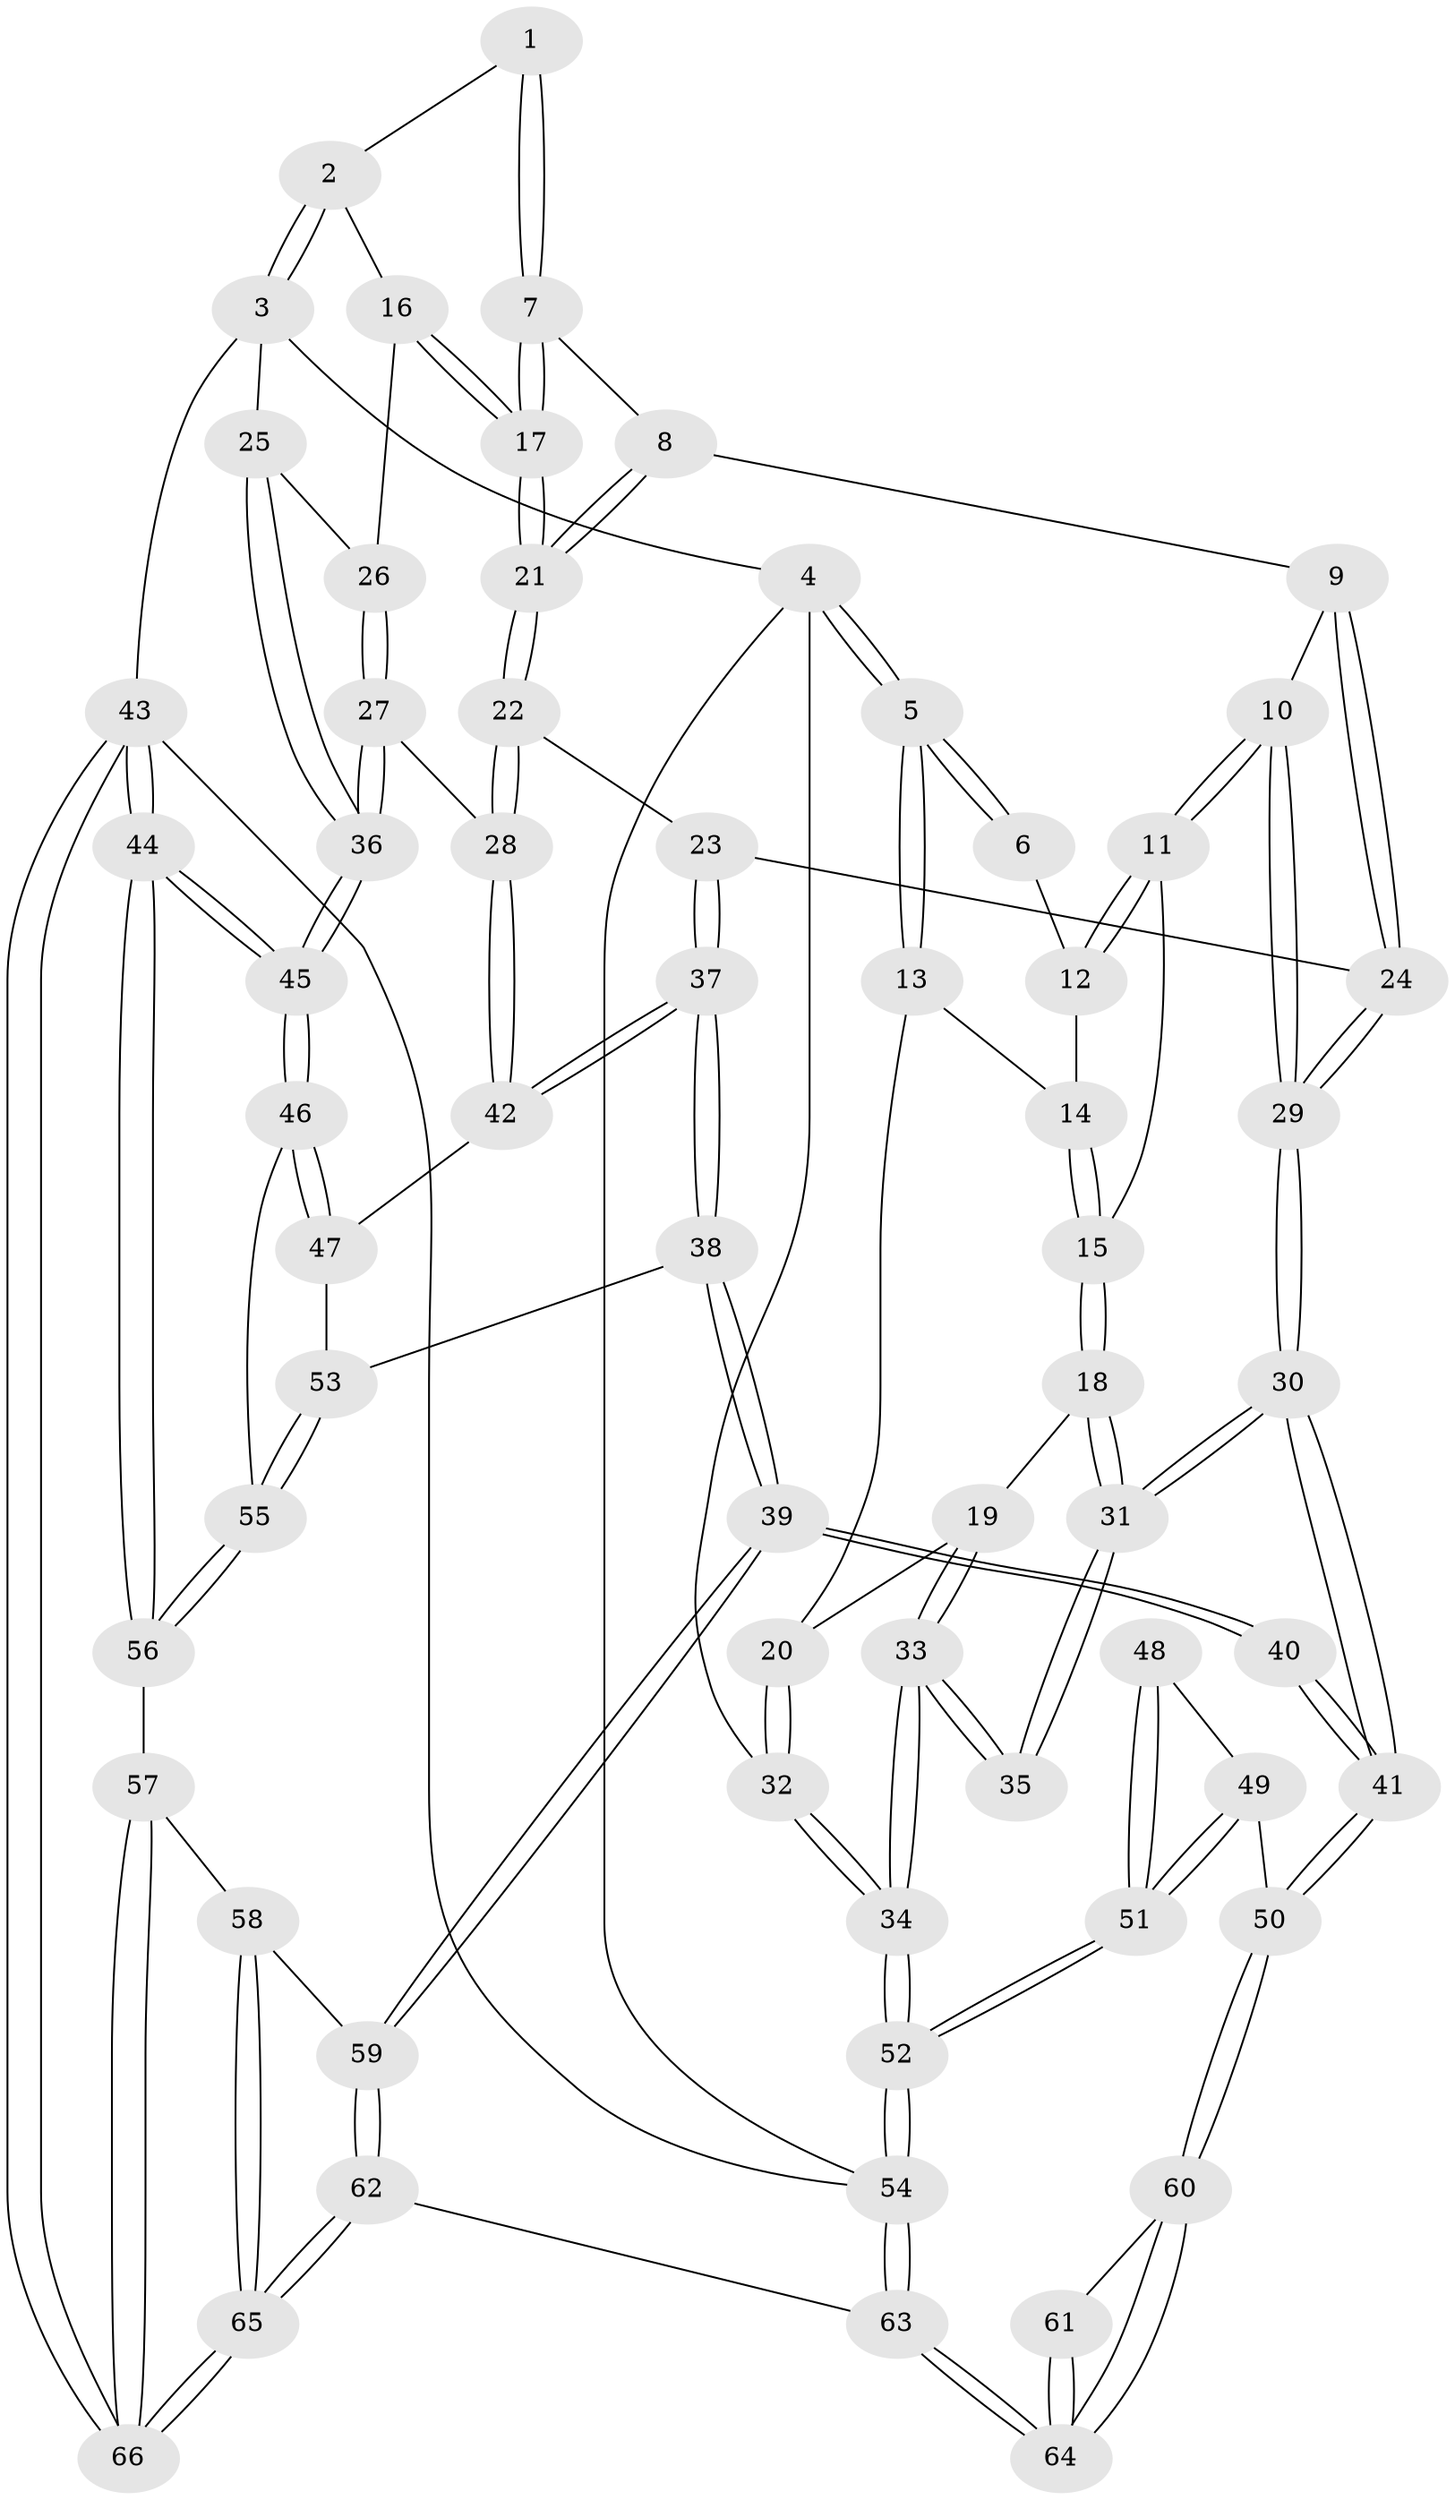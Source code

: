 // Generated by graph-tools (version 1.1) at 2025/11/02/27/25 16:11:51]
// undirected, 66 vertices, 162 edges
graph export_dot {
graph [start="1"]
  node [color=gray90,style=filled];
  1 [pos="+0.6072932793782031+0"];
  2 [pos="+1+0"];
  3 [pos="+1+0"];
  4 [pos="+0+0"];
  5 [pos="+0+0"];
  6 [pos="+0.33992268312693374+0"];
  7 [pos="+0.6492704730007535+0.05306000405382156"];
  8 [pos="+0.563596253746723+0.1444339582492001"];
  9 [pos="+0.5431714383458158+0.15377639634960907"];
  10 [pos="+0.40123520805624424+0.17777055126387434"];
  11 [pos="+0.3725003496947964+0.12824156328167044"];
  12 [pos="+0.3388571380368986+0"];
  13 [pos="+0.1394753106475025+0.1305005399034527"];
  14 [pos="+0.16505390723835556+0.11495809094199426"];
  15 [pos="+0.2542387998033315+0.1732738165425857"];
  16 [pos="+0.7754439938519622+0.15137472210374564"];
  17 [pos="+0.7447579526627726+0.1568740967036831"];
  18 [pos="+0.16555277091200477+0.24899348829111087"];
  19 [pos="+0.1182617761666152+0.22606360220320929"];
  20 [pos="+0.10805104302859075+0.20265794427182898"];
  21 [pos="+0.6874788791781125+0.30337921154031516"];
  22 [pos="+0.676377645336242+0.3666816202245804"];
  23 [pos="+0.6444670093248773+0.3798594272181269"];
  24 [pos="+0.6197632884570412+0.3806441802834613"];
  25 [pos="+1+0"];
  26 [pos="+0.8130823193812102+0.16587656656723485"];
  27 [pos="+0.9856284242884215+0.3478670875038217"];
  28 [pos="+0.8425783579911303+0.423571832763257"];
  29 [pos="+0.41125325014324027+0.41018110784509126"];
  30 [pos="+0.35245210773278596+0.47326152303641594"];
  31 [pos="+0.2820390889898402+0.4480205799614128"];
  32 [pos="+0+0"];
  33 [pos="+0+0.4336074588942341"];
  34 [pos="+0+0.43872187973702625"];
  35 [pos="+0.04924456255970285+0.4661494806171921"];
  36 [pos="+1+0.3084069217508765"];
  37 [pos="+0.6615537015692815+0.6262930898632053"];
  38 [pos="+0.6524702243521753+0.6791628302445075"];
  39 [pos="+0.579027119678205+0.740736280464003"];
  40 [pos="+0.5610563225405275+0.7358480798592514"];
  41 [pos="+0.36723677256601067+0.6213678534882444"];
  42 [pos="+0.8426634408685075+0.45918082079239375"];
  43 [pos="+1+1"];
  44 [pos="+1+1"];
  45 [pos="+1+0.692547965742303"];
  46 [pos="+1+0.7028181803801479"];
  47 [pos="+0.8590480066479967+0.5569206935101105"];
  48 [pos="+0.07759014306494397+0.5735258976251137"];
  49 [pos="+0.19374726045434773+0.789434477829848"];
  50 [pos="+0.2222023890149124+0.7799506879804777"];
  51 [pos="+0+0.9455368772085829"];
  52 [pos="+0+1"];
  53 [pos="+0.7958467582849065+0.6645569483674344"];
  54 [pos="+0+1"];
  55 [pos="+0.8965374201190973+0.7915070863840754"];
  56 [pos="+0.8615476056785237+0.8549140394959105"];
  57 [pos="+0.8371019885717179+0.8740301571296356"];
  58 [pos="+0.7000278694574795+0.858930792545093"];
  59 [pos="+0.596980824502468+0.7729330609365201"];
  60 [pos="+0.3374987126558958+0.9190329876018384"];
  61 [pos="+0.48525132882129685+0.8407737574388091"];
  62 [pos="+0.49021277210644837+1"];
  63 [pos="+0.4428087001065608+1"];
  64 [pos="+0.4107637983280211+1"];
  65 [pos="+0.6336942609198835+1"];
  66 [pos="+0.8465605484460239+1"];
  1 -- 2;
  1 -- 7;
  1 -- 7;
  2 -- 3;
  2 -- 3;
  2 -- 16;
  3 -- 4;
  3 -- 25;
  3 -- 43;
  4 -- 5;
  4 -- 5;
  4 -- 32;
  4 -- 54;
  5 -- 6;
  5 -- 6;
  5 -- 13;
  5 -- 13;
  6 -- 12;
  7 -- 8;
  7 -- 17;
  7 -- 17;
  8 -- 9;
  8 -- 21;
  8 -- 21;
  9 -- 10;
  9 -- 24;
  9 -- 24;
  10 -- 11;
  10 -- 11;
  10 -- 29;
  10 -- 29;
  11 -- 12;
  11 -- 12;
  11 -- 15;
  12 -- 14;
  13 -- 14;
  13 -- 20;
  14 -- 15;
  14 -- 15;
  15 -- 18;
  15 -- 18;
  16 -- 17;
  16 -- 17;
  16 -- 26;
  17 -- 21;
  17 -- 21;
  18 -- 19;
  18 -- 31;
  18 -- 31;
  19 -- 20;
  19 -- 33;
  19 -- 33;
  20 -- 32;
  20 -- 32;
  21 -- 22;
  21 -- 22;
  22 -- 23;
  22 -- 28;
  22 -- 28;
  23 -- 24;
  23 -- 37;
  23 -- 37;
  24 -- 29;
  24 -- 29;
  25 -- 26;
  25 -- 36;
  25 -- 36;
  26 -- 27;
  26 -- 27;
  27 -- 28;
  27 -- 36;
  27 -- 36;
  28 -- 42;
  28 -- 42;
  29 -- 30;
  29 -- 30;
  30 -- 31;
  30 -- 31;
  30 -- 41;
  30 -- 41;
  31 -- 35;
  31 -- 35;
  32 -- 34;
  32 -- 34;
  33 -- 34;
  33 -- 34;
  33 -- 35;
  33 -- 35;
  34 -- 52;
  34 -- 52;
  36 -- 45;
  36 -- 45;
  37 -- 38;
  37 -- 38;
  37 -- 42;
  37 -- 42;
  38 -- 39;
  38 -- 39;
  38 -- 53;
  39 -- 40;
  39 -- 40;
  39 -- 59;
  39 -- 59;
  40 -- 41;
  40 -- 41;
  41 -- 50;
  41 -- 50;
  42 -- 47;
  43 -- 44;
  43 -- 44;
  43 -- 66;
  43 -- 66;
  43 -- 54;
  44 -- 45;
  44 -- 45;
  44 -- 56;
  44 -- 56;
  45 -- 46;
  45 -- 46;
  46 -- 47;
  46 -- 47;
  46 -- 55;
  47 -- 53;
  48 -- 49;
  48 -- 51;
  48 -- 51;
  49 -- 50;
  49 -- 51;
  49 -- 51;
  50 -- 60;
  50 -- 60;
  51 -- 52;
  51 -- 52;
  52 -- 54;
  52 -- 54;
  53 -- 55;
  53 -- 55;
  54 -- 63;
  54 -- 63;
  55 -- 56;
  55 -- 56;
  56 -- 57;
  57 -- 58;
  57 -- 66;
  57 -- 66;
  58 -- 59;
  58 -- 65;
  58 -- 65;
  59 -- 62;
  59 -- 62;
  60 -- 61;
  60 -- 64;
  60 -- 64;
  61 -- 64;
  61 -- 64;
  62 -- 63;
  62 -- 65;
  62 -- 65;
  63 -- 64;
  63 -- 64;
  65 -- 66;
  65 -- 66;
}
